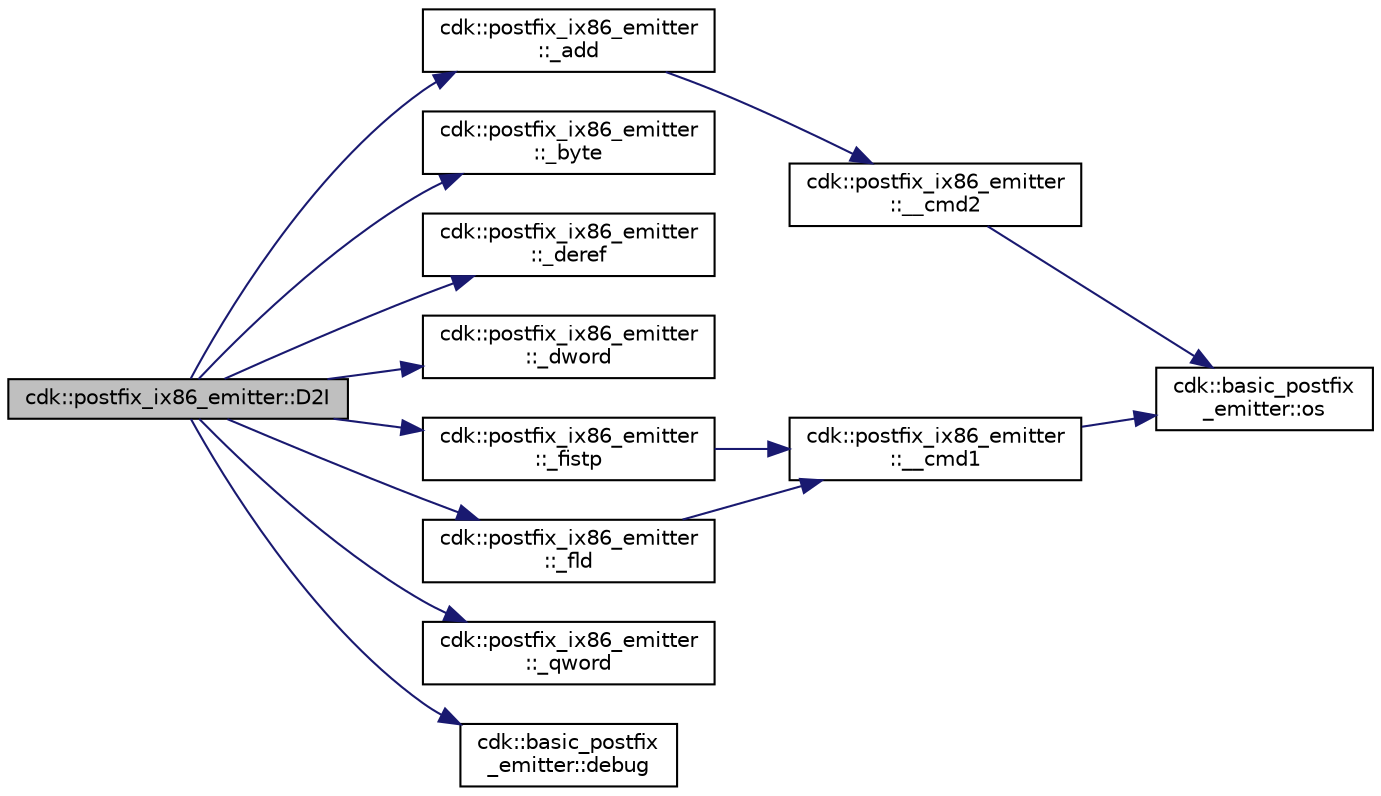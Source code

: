 digraph "cdk::postfix_ix86_emitter::D2I"
{
 // INTERACTIVE_SVG=YES
 // LATEX_PDF_SIZE
  edge [fontname="Helvetica",fontsize="10",labelfontname="Helvetica",labelfontsize="10"];
  node [fontname="Helvetica",fontsize="10",shape=record];
  rankdir="LR";
  Node1 [label="cdk::postfix_ix86_emitter::D2I",height=0.2,width=0.4,color="black", fillcolor="grey75", style="filled", fontcolor="black",tooltip=" "];
  Node1 -> Node2 [color="midnightblue",fontsize="10",style="solid",fontname="Helvetica"];
  Node2 [label="cdk::postfix_ix86_emitter\l::_add",height=0.2,width=0.4,color="black", fillcolor="white", style="filled",URL="$classcdk_1_1postfix__ix86__emitter.html#a0f928fc36243a20f468f97eed97304ec",tooltip=" "];
  Node2 -> Node3 [color="midnightblue",fontsize="10",style="solid",fontname="Helvetica"];
  Node3 [label="cdk::postfix_ix86_emitter\l::__cmd2",height=0.2,width=0.4,color="black", fillcolor="white", style="filled",URL="$classcdk_1_1postfix__ix86__emitter.html#a7ee08dc5f5cf276f660d61b07fa109ce",tooltip=" "];
  Node3 -> Node4 [color="midnightblue",fontsize="10",style="solid",fontname="Helvetica"];
  Node4 [label="cdk::basic_postfix\l_emitter::os",height=0.2,width=0.4,color="black", fillcolor="white", style="filled",URL="$classcdk_1_1basic__postfix__emitter.html#a34b69125c2b35e846461de6328894166",tooltip=" "];
  Node1 -> Node5 [color="midnightblue",fontsize="10",style="solid",fontname="Helvetica"];
  Node5 [label="cdk::postfix_ix86_emitter\l::_byte",height=0.2,width=0.4,color="black", fillcolor="white", style="filled",URL="$classcdk_1_1postfix__ix86__emitter.html#a57cd576459a9270ed87a1a1bce865baa",tooltip=" "];
  Node1 -> Node6 [color="midnightblue",fontsize="10",style="solid",fontname="Helvetica"];
  Node6 [label="cdk::postfix_ix86_emitter\l::_deref",height=0.2,width=0.4,color="black", fillcolor="white", style="filled",URL="$classcdk_1_1postfix__ix86__emitter.html#aaeb81421d51394d1d817d9bbf890eca4",tooltip=" "];
  Node1 -> Node7 [color="midnightblue",fontsize="10",style="solid",fontname="Helvetica"];
  Node7 [label="cdk::postfix_ix86_emitter\l::_dword",height=0.2,width=0.4,color="black", fillcolor="white", style="filled",URL="$classcdk_1_1postfix__ix86__emitter.html#adfaf9a6a5334ffc96dbcaba545a05131",tooltip=" "];
  Node1 -> Node8 [color="midnightblue",fontsize="10",style="solid",fontname="Helvetica"];
  Node8 [label="cdk::postfix_ix86_emitter\l::_fistp",height=0.2,width=0.4,color="black", fillcolor="white", style="filled",URL="$classcdk_1_1postfix__ix86__emitter.html#a96d811a2a5f2eb2e0343f6113b0b1009",tooltip=" "];
  Node8 -> Node9 [color="midnightblue",fontsize="10",style="solid",fontname="Helvetica"];
  Node9 [label="cdk::postfix_ix86_emitter\l::__cmd1",height=0.2,width=0.4,color="black", fillcolor="white", style="filled",URL="$classcdk_1_1postfix__ix86__emitter.html#af74d0fe04f44790b197b39ea81b2701a",tooltip=" "];
  Node9 -> Node4 [color="midnightblue",fontsize="10",style="solid",fontname="Helvetica"];
  Node1 -> Node10 [color="midnightblue",fontsize="10",style="solid",fontname="Helvetica"];
  Node10 [label="cdk::postfix_ix86_emitter\l::_fld",height=0.2,width=0.4,color="black", fillcolor="white", style="filled",URL="$classcdk_1_1postfix__ix86__emitter.html#a509b5eff74cae5c3333466168f989a73",tooltip=" "];
  Node10 -> Node9 [color="midnightblue",fontsize="10",style="solid",fontname="Helvetica"];
  Node1 -> Node11 [color="midnightblue",fontsize="10",style="solid",fontname="Helvetica"];
  Node11 [label="cdk::postfix_ix86_emitter\l::_qword",height=0.2,width=0.4,color="black", fillcolor="white", style="filled",URL="$classcdk_1_1postfix__ix86__emitter.html#aed0dff21f6c7ba5d1081c2d78011fd51",tooltip=" "];
  Node1 -> Node12 [color="midnightblue",fontsize="10",style="solid",fontname="Helvetica"];
  Node12 [label="cdk::basic_postfix\l_emitter::debug",height=0.2,width=0.4,color="black", fillcolor="white", style="filled",URL="$classcdk_1_1basic__postfix__emitter.html#ab8a379fd593474bc165f8187d831affd",tooltip=" "];
}
